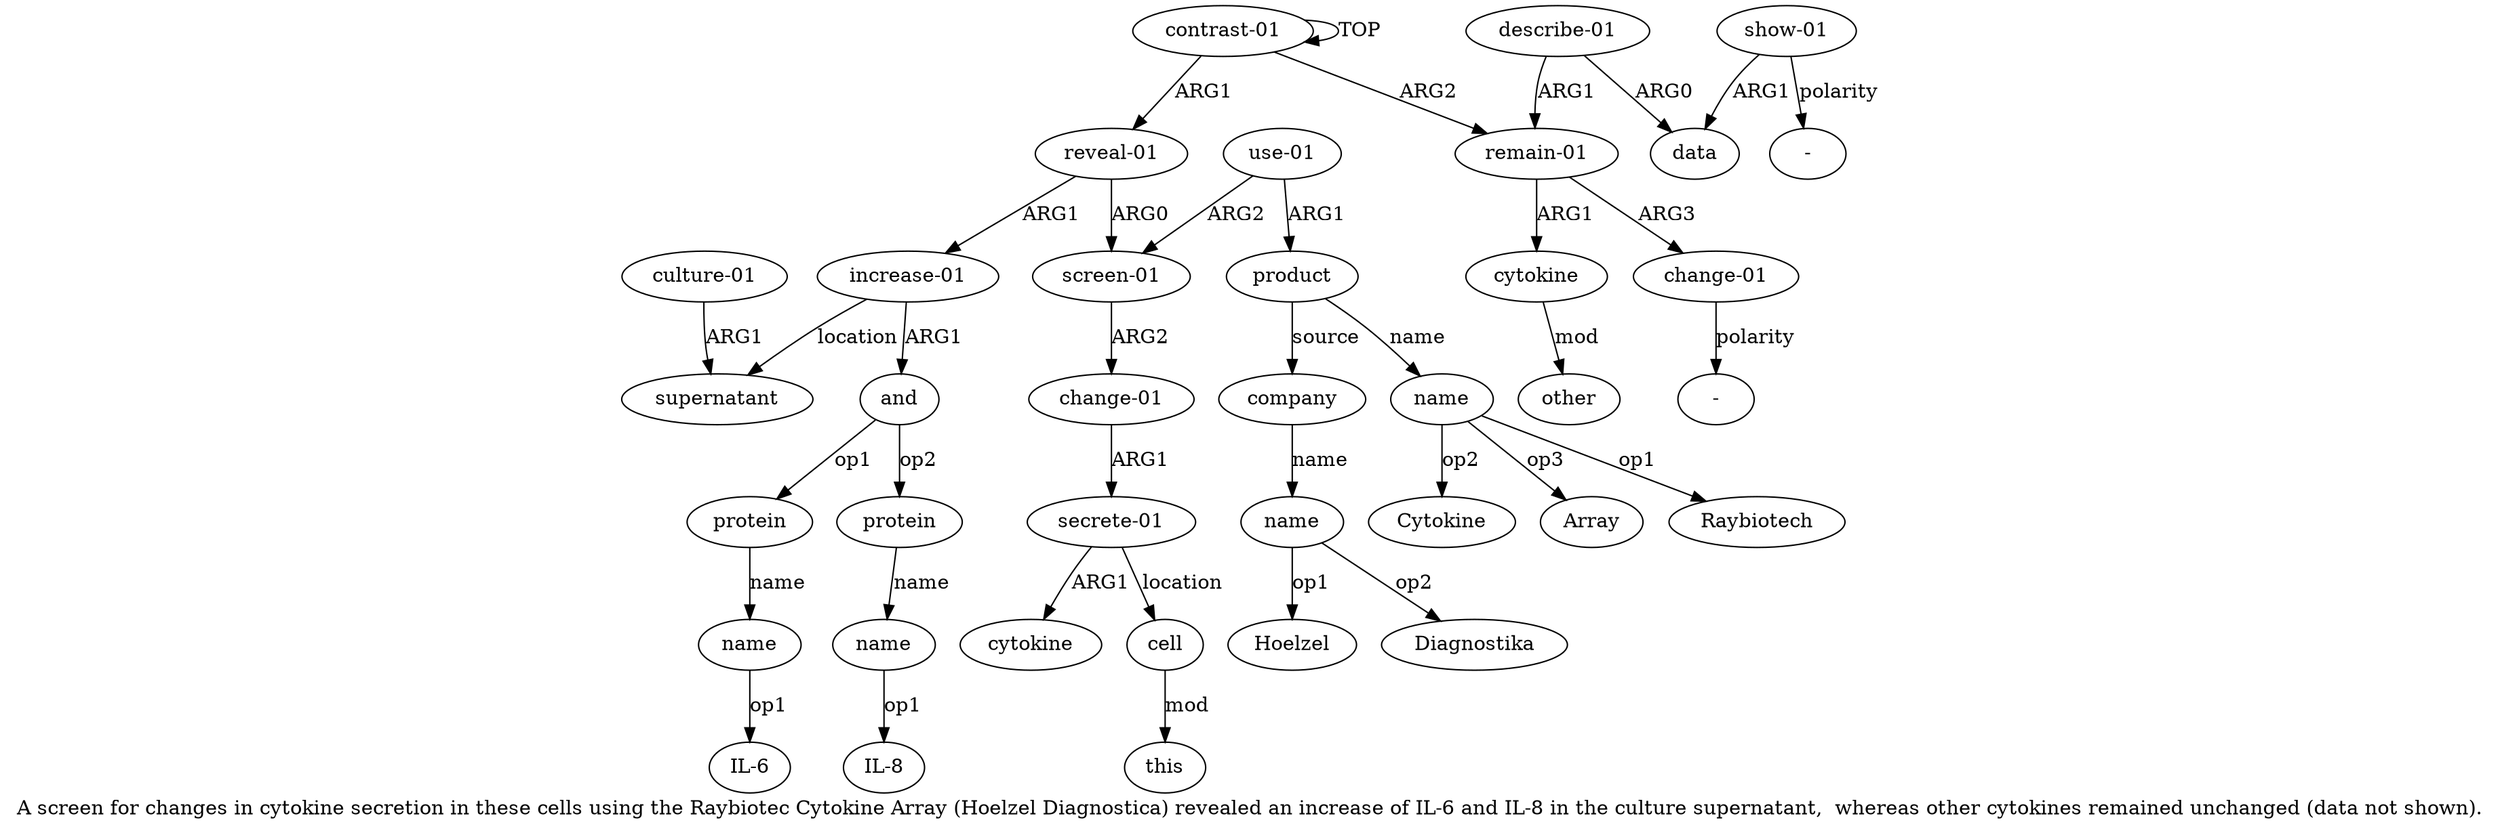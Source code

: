 digraph  {
	graph [label="A screen for changes in cytokine secretion in these cells using the Raybiotec Cytokine Array (Hoelzel Diagnostica) revealed an increase \
of IL-6 and IL-8 in the culture supernatant,  whereas other cytokines remained unchanged (data not shown)."];
	node [label="\N"];
	a20	 [color=black,
		gold_ind=20,
		gold_label="culture-01",
		label="culture-01",
		test_ind=20,
		test_label="culture-01"];
	a19	 [color=black,
		gold_ind=19,
		gold_label=supernatant,
		label=supernatant,
		test_ind=19,
		test_label=supernatant];
	a20 -> a19 [key=0,
	color=black,
	gold_label=ARG1,
	label=ARG1,
	test_label=ARG1];
a21 [color=black,
	gold_ind=21,
	gold_label="remain-01",
	label="remain-01",
	test_ind=21,
	test_label="remain-01"];
a22 [color=black,
	gold_ind=22,
	gold_label=cytokine,
	label=cytokine,
	test_ind=22,
	test_label=cytokine];
a21 -> a22 [key=0,
color=black,
gold_label=ARG1,
label=ARG1,
test_label=ARG1];
a24 [color=black,
gold_ind=24,
gold_label="change-01",
label="change-01",
test_ind=24,
test_label="change-01"];
a21 -> a24 [key=0,
color=black,
gold_label=ARG3,
label=ARG3,
test_label=ARG3];
a23 [color=black,
gold_ind=23,
gold_label=other,
label=other,
test_ind=23,
test_label=other];
a22 -> a23 [key=0,
color=black,
gold_label=mod,
label=mod,
test_label=mod];
"a24 -" [color=black,
gold_ind=-1,
gold_label="-",
label="-",
test_ind=-1,
test_label="-"];
a24 -> "a24 -" [key=0,
color=black,
gold_label=polarity,
label=polarity,
test_label=polarity];
a25 [color=black,
gold_ind=25,
gold_label="describe-01",
label="describe-01",
test_ind=25,
test_label="describe-01"];
a25 -> a21 [key=0,
color=black,
gold_label=ARG1,
label=ARG1,
test_label=ARG1];
a26 [color=black,
gold_ind=26,
gold_label=data,
label=data,
test_ind=26,
test_label=data];
a25 -> a26 [key=0,
color=black,
gold_label=ARG0,
label=ARG0,
test_label=ARG0];
a27 [color=black,
gold_ind=27,
gold_label="show-01",
label="show-01",
test_ind=27,
test_label="show-01"];
a27 -> a26 [key=0,
color=black,
gold_label=ARG1,
label=ARG1,
test_label=ARG1];
"a27 -" [color=black,
gold_ind=-1,
gold_label="-",
label="-",
test_ind=-1,
test_label="-"];
a27 -> "a27 -" [key=0,
color=black,
gold_label=polarity,
label=polarity,
test_label=polarity];
"a10 Cytokine" [color=black,
gold_ind=-1,
gold_label=Cytokine,
label=Cytokine,
test_ind=-1,
test_label=Cytokine];
"a18 IL-8" [color=black,
gold_ind=-1,
gold_label="IL-8",
label="IL-8",
test_ind=-1,
test_label="IL-8"];
"a10 Array" [color=black,
gold_ind=-1,
gold_label=Array,
label=Array,
test_ind=-1,
test_label=Array];
"a12 Hoelzel" [color=black,
gold_ind=-1,
gold_label=Hoelzel,
label=Hoelzel,
test_ind=-1,
test_label=Hoelzel];
"a12 Diagnostika" [color=black,
gold_ind=-1,
gold_label=Diagnostika,
label=Diagnostika,
test_ind=-1,
test_label=Diagnostika];
a15 [color=black,
gold_ind=15,
gold_label=protein,
label=protein,
test_ind=15,
test_label=protein];
a16 [color=black,
gold_ind=16,
gold_label=name,
label=name,
test_ind=16,
test_label=name];
a15 -> a16 [key=0,
color=black,
gold_label=name,
label=name,
test_label=name];
a14 [color=black,
gold_ind=14,
gold_label=and,
label=and,
test_ind=14,
test_label=and];
a14 -> a15 [key=0,
color=black,
gold_label=op1,
label=op1,
test_label=op1];
a17 [color=black,
gold_ind=17,
gold_label=protein,
label=protein,
test_ind=17,
test_label=protein];
a14 -> a17 [key=0,
color=black,
gold_label=op2,
label=op2,
test_label=op2];
a18 [color=black,
gold_ind=18,
gold_label=name,
label=name,
test_ind=18,
test_label=name];
a17 -> a18 [key=0,
color=black,
gold_label=name,
label=name,
test_label=name];
"a16 IL-6" [color=black,
gold_ind=-1,
gold_label="IL-6",
label="IL-6",
test_ind=-1,
test_label="IL-6"];
a16 -> "a16 IL-6" [key=0,
color=black,
gold_label=op1,
label=op1,
test_label=op1];
a11 [color=black,
gold_ind=11,
gold_label=company,
label=company,
test_ind=11,
test_label=company];
a12 [color=black,
gold_ind=12,
gold_label=name,
label=name,
test_ind=12,
test_label=name];
a11 -> a12 [key=0,
color=black,
gold_label=name,
label=name,
test_label=name];
a10 [color=black,
gold_ind=10,
gold_label=name,
label=name,
test_ind=10,
test_label=name];
a10 -> "a10 Cytokine" [key=0,
color=black,
gold_label=op2,
label=op2,
test_label=op2];
a10 -> "a10 Array" [key=0,
color=black,
gold_label=op3,
label=op3,
test_label=op3];
"a10 Raybiotech" [color=black,
gold_ind=-1,
gold_label=Raybiotech,
label=Raybiotech,
test_ind=-1,
test_label=Raybiotech];
a10 -> "a10 Raybiotech" [key=0,
color=black,
gold_label=op1,
label=op1,
test_label=op1];
a13 [color=black,
gold_ind=13,
gold_label="increase-01",
label="increase-01",
test_ind=13,
test_label="increase-01"];
a13 -> a14 [key=0,
color=black,
gold_label=ARG1,
label=ARG1,
test_label=ARG1];
a13 -> a19 [key=0,
color=black,
gold_label=location,
label=location,
test_label=location];
a12 -> "a12 Hoelzel" [key=0,
color=black,
gold_label=op1,
label=op1,
test_label=op1];
a12 -> "a12 Diagnostika" [key=0,
color=black,
gold_label=op2,
label=op2,
test_label=op2];
a18 -> "a18 IL-8" [key=0,
color=black,
gold_label=op1,
label=op1,
test_label=op1];
a1 [color=black,
gold_ind=1,
gold_label="reveal-01",
label="reveal-01",
test_ind=1,
test_label="reveal-01"];
a1 -> a13 [key=0,
color=black,
gold_label=ARG1,
label=ARG1,
test_label=ARG1];
a2 [color=black,
gold_ind=2,
gold_label="screen-01",
label="screen-01",
test_ind=2,
test_label="screen-01"];
a1 -> a2 [key=0,
color=black,
gold_label=ARG0,
label=ARG0,
test_label=ARG0];
a0 [color=black,
gold_ind=0,
gold_label="contrast-01",
label="contrast-01",
test_ind=0,
test_label="contrast-01"];
a0 -> a21 [key=0,
color=black,
gold_label=ARG2,
label=ARG2,
test_label=ARG2];
a0 -> a1 [key=0,
color=black,
gold_label=ARG1,
label=ARG1,
test_label=ARG1];
a0 -> a0 [key=0,
color=black,
gold_label=TOP,
label=TOP,
test_label=TOP];
a3 [color=black,
gold_ind=3,
gold_label="change-01",
label="change-01",
test_ind=3,
test_label="change-01"];
a4 [color=black,
gold_ind=4,
gold_label="secrete-01",
label="secrete-01",
test_ind=4,
test_label="secrete-01"];
a3 -> a4 [key=0,
color=black,
gold_label=ARG1,
label=ARG1,
test_label=ARG1];
a2 -> a3 [key=0,
color=black,
gold_label=ARG2,
label=ARG2,
test_label=ARG2];
a5 [color=black,
gold_ind=5,
gold_label=cytokine,
label=cytokine,
test_ind=5,
test_label=cytokine];
a4 -> a5 [key=0,
color=black,
gold_label=ARG1,
label=ARG1,
test_label=ARG1];
a6 [color=black,
gold_ind=6,
gold_label=cell,
label=cell,
test_ind=6,
test_label=cell];
a4 -> a6 [key=0,
color=black,
gold_label=location,
label=location,
test_label=location];
a7 [color=black,
gold_ind=7,
gold_label=this,
label=this,
test_ind=7,
test_label=this];
a6 -> a7 [key=0,
color=black,
gold_label=mod,
label=mod,
test_label=mod];
a9 [color=black,
gold_ind=9,
gold_label=product,
label=product,
test_ind=9,
test_label=product];
a9 -> a11 [key=0,
color=black,
gold_label=source,
label=source,
test_label=source];
a9 -> a10 [key=0,
color=black,
gold_label=name,
label=name,
test_label=name];
a8 [color=black,
gold_ind=8,
gold_label="use-01",
label="use-01",
test_ind=8,
test_label="use-01"];
a8 -> a2 [key=0,
color=black,
gold_label=ARG2,
label=ARG2,
test_label=ARG2];
a8 -> a9 [key=0,
color=black,
gold_label=ARG1,
label=ARG1,
test_label=ARG1];
}
